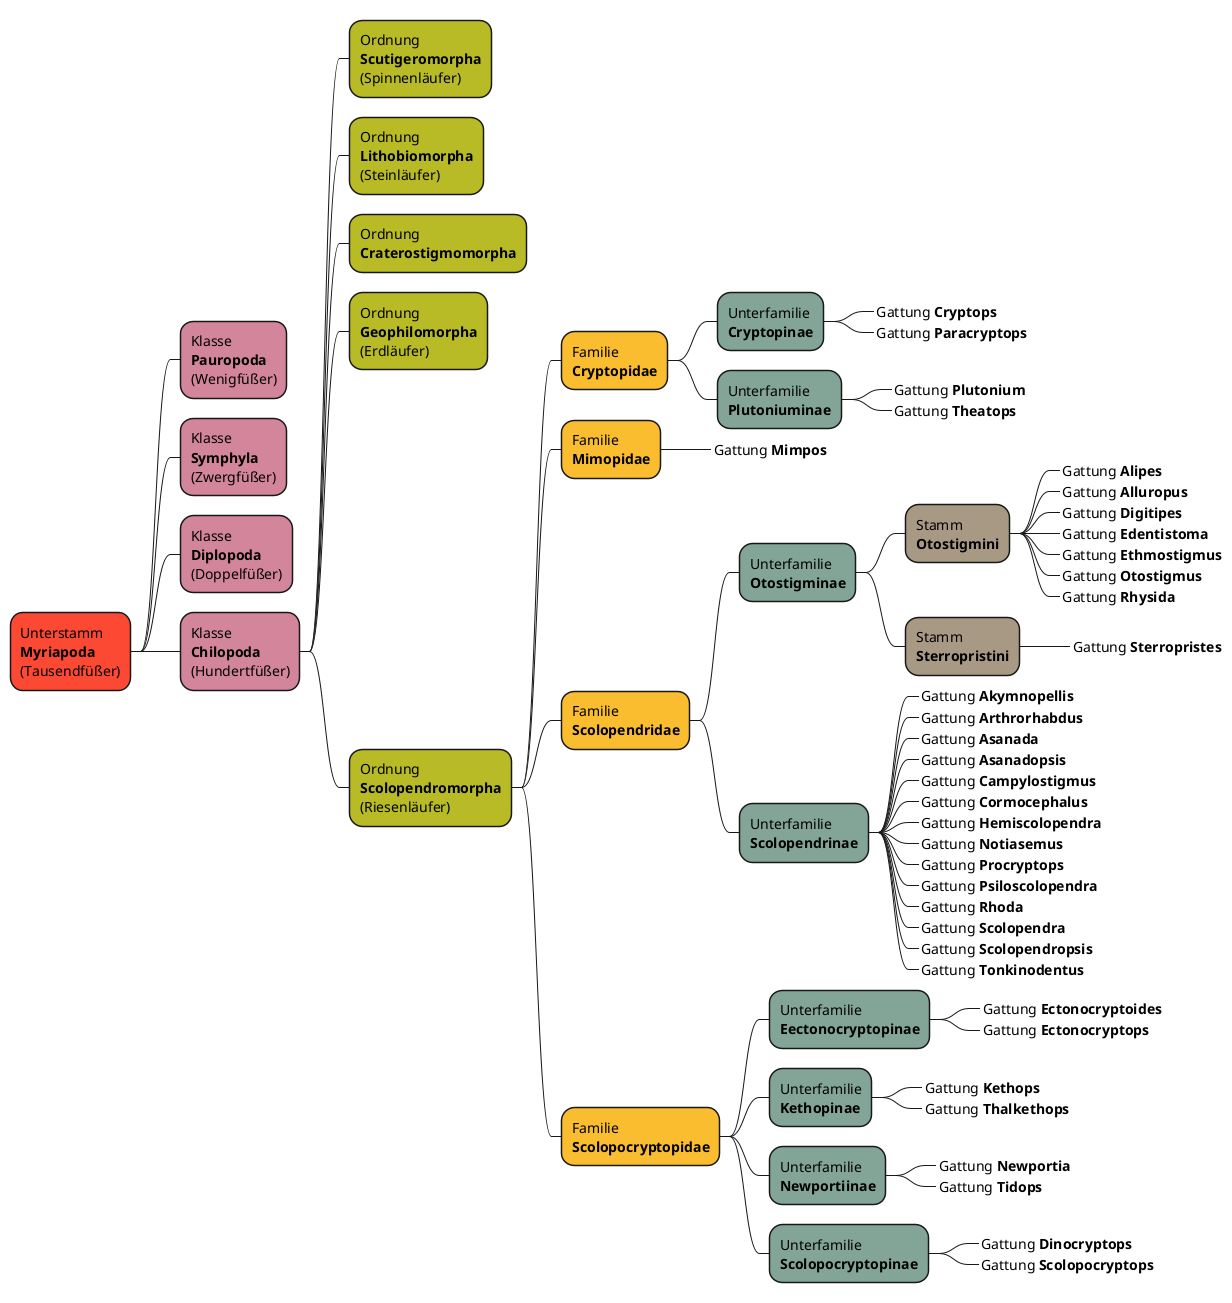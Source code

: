 @startmindmap

*[#fb4934]:Unterstamm
<b>Myriapoda</b>
(Tausendfüßer);

**[#d3869b]:Klasse
<b>Pauropoda</b>
(Wenigfüßer);
**[#d3869b]:Klasse
<b>Symphyla</b>
(Zwergfüßer);
**[#d3869b]:Klasse
<b>Diplopoda</b>
(Doppelfüßer);

**[#d3869b]:Klasse
<b>Chilopoda</b>
(Hundertfüßer);

***[#b8bb26]:Ordnung
<b>Scutigeromorpha</b>
(Spinnenläufer);
***[#b8bb26]:Ordnung
<b>Lithobiomorpha</b>
(Steinläufer);
***[#b8bb26]:Ordnung
<b>Craterostigmomorpha</b>;
***[#b8bb26]:Ordnung
<b>Geophilomorpha</b>
(Erdläufer);

***[#b8bb26]:Ordnung
<b>Scolopendromorpha</b>
(Riesenläufer);

****[#fabd2f]:Familie
<b>Cryptopidae</b>;
*****[#83a598]:Unterfamilie
<b>Cryptopinae</b>;
******_ Gattung <b>Cryptops</b>
******_ Gattung <b>Paracryptops</b>
*****[#83a598]:Unterfamilie
<b>Plutoniuminae</b>;
******_ Gattung <b>Plutonium</b>
******_ Gattung <b>Theatops</b>

****[#fabd2f]:Familie 
<b>Mimopidae</b>;
*****_ Gattung <b>Mimpos</b>

****[#fabd2f]:Familie
<b>Scolopendridae</b>;
*****[#83a598]:Unterfamilie
<b>Otostigminae</b>;
******[#a89984]:Stamm
<b>Otostigmini</b>;
*******_ Gattung <b>Alipes</b>
*******_ Gattung <b>Alluropus</b>
*******_ Gattung <b>Digitipes</b>
*******_ Gattung <b>Edentistoma</b>
*******_ Gattung <b>Ethmostigmus</b>
*******_ Gattung <b>Otostigmus</b>
*******_ Gattung <b>Rhysida</b>
******[#a89984]:Stamm
<b>Sterropristini</b>;
*******_ Gattung <b>Sterropristes</b>
*****[#83a598]:Unterfamilie
<b>Scolopendrinae</b>;
******_ Gattung <b>Akymnopellis</b>
******_ Gattung <b>Arthrorhabdus</b>
******_ Gattung <b>Asanada</b>
******_ Gattung <b>Asanadopsis</b>
******_ Gattung <b>Campylostigmus</b>
******_ Gattung <b>Cormocephalus</b>
******_ Gattung <b>Hemiscolopendra</b>
******_ Gattung <b>Notiasemus</b>
******_ Gattung <b>Procryptops</b>
******_ Gattung <b>Psiloscolopendra</b>
******_ Gattung <b>Rhoda</b>
******_ Gattung <b>Scolopendra</b>
******_ Gattung <b>Scolopendropsis</b>
******_ Gattung <b>Tonkinodentus</b>

****[#fabd2f]:Familie 
<b>Scolopocryptopidae</b>;
*****[#83a598]:Unterfamilie
<b>Eectonocryptopinae</b>;
******_ Gattung <b>Ectonocryptoides</b>
******_ Gattung <b>Ectonocryptops</b>

*****[#83a598]:Unterfamilie
<b>Kethopinae</b>;
******_ Gattung <b>Kethops</b>
******_ Gattung <b>Thalkethops</b>

*****[#83a598]:Unterfamilie
<b>Newportiinae</b>;
******_ Gattung <b>Newportia</b>
******_ Gattung <b>Tidops</b>

*****[#83a598]:Unterfamilie
<b>Scolopocryptopinae</b>;
******_ Gattung <b>Dinocryptops</b>
******_ Gattung <b>Scolopocryptops</b>

@endmindmap